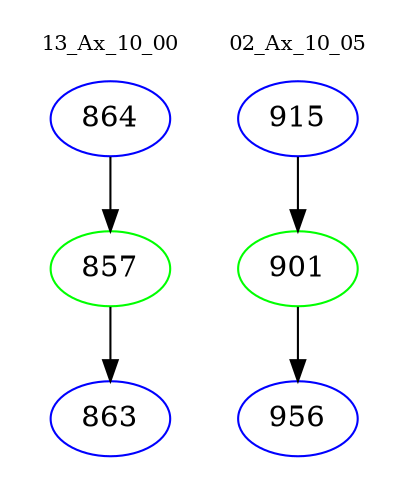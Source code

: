 digraph{
subgraph cluster_0 {
color = white
label = "13_Ax_10_00";
fontsize=10;
T0_864 [label="864", color="blue"]
T0_864 -> T0_857 [color="black"]
T0_857 [label="857", color="green"]
T0_857 -> T0_863 [color="black"]
T0_863 [label="863", color="blue"]
}
subgraph cluster_1 {
color = white
label = "02_Ax_10_05";
fontsize=10;
T1_915 [label="915", color="blue"]
T1_915 -> T1_901 [color="black"]
T1_901 [label="901", color="green"]
T1_901 -> T1_956 [color="black"]
T1_956 [label="956", color="blue"]
}
}
